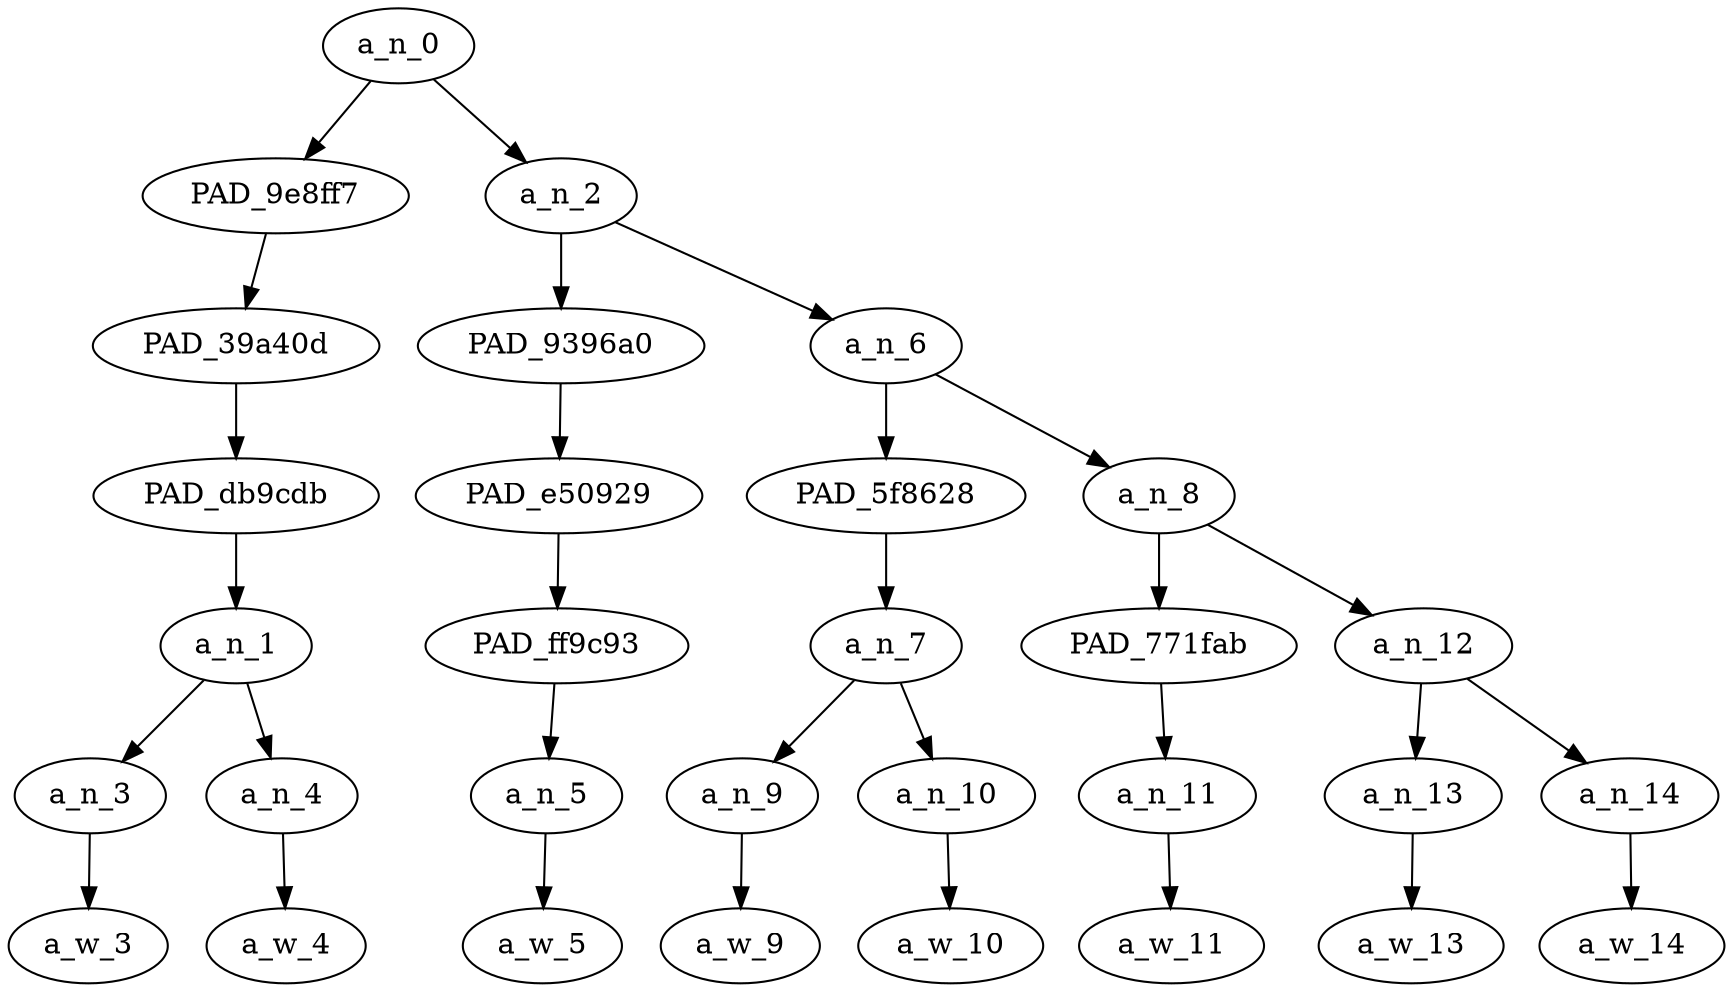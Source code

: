 strict digraph "" {
	a_n_0	[div_dir=1,
		index=0,
		level=6,
		pos="1.90625,6!",
		text_span="[0, 1, 2, 3, 4, 5, 6, 7]",
		value=1.00000002];
	PAD_9e8ff7	[div_dir=1,
		index=0,
		level=5,
		pos="0.5,5!",
		text_span="[0, 1]",
		value=0.20022900];
	a_n_0 -> PAD_9e8ff7;
	a_n_2	[div_dir=1,
		index=1,
		level=5,
		pos="3.3125,5!",
		text_span="[2, 3, 4, 5, 6, 7]",
		value=0.79897579];
	a_n_0 -> a_n_2;
	PAD_39a40d	[div_dir=1,
		index=0,
		level=4,
		pos="0.5,4!",
		text_span="[0, 1]",
		value=0.20022900];
	PAD_9e8ff7 -> PAD_39a40d;
	PAD_db9cdb	[div_dir=1,
		index=0,
		level=3,
		pos="0.5,3!",
		text_span="[0, 1]",
		value=0.20022900];
	PAD_39a40d -> PAD_db9cdb;
	a_n_1	[div_dir=1,
		index=0,
		level=2,
		pos="0.5,2!",
		text_span="[0, 1]",
		value=0.20022900];
	PAD_db9cdb -> a_n_1;
	a_n_3	[div_dir=1,
		index=0,
		level=1,
		pos="0.0,1!",
		text_span="[0]",
		value=0.09122697];
	a_n_1 -> a_n_3;
	a_n_4	[div_dir=1,
		index=1,
		level=1,
		pos="1.0,1!",
		text_span="[1]",
		value=0.10872705];
	a_n_1 -> a_n_4;
	a_w_3	[div_dir=0,
		index=0,
		level=0,
		pos="0,0!",
		text_span="[0]",
		value=john];
	a_n_3 -> a_w_3;
	a_w_4	[div_dir=0,
		index=1,
		level=0,
		pos="1,0!",
		text_span="[1]",
		value=hughes];
	a_n_4 -> a_w_4;
	PAD_9396a0	[div_dir=1,
		index=1,
		level=4,
		pos="2.0,4!",
		text_span="[2]",
		value=0.09506189];
	a_n_2 -> PAD_9396a0;
	a_n_6	[div_dir=1,
		index=2,
		level=4,
		pos="4.625,4!",
		text_span="[3, 4, 5, 6, 7]",
		value=0.70315873];
	a_n_2 -> a_n_6;
	PAD_e50929	[div_dir=1,
		index=1,
		level=3,
		pos="2.0,3!",
		text_span="[2]",
		value=0.09506189];
	PAD_9396a0 -> PAD_e50929;
	PAD_ff9c93	[div_dir=1,
		index=1,
		level=2,
		pos="2.0,2!",
		text_span="[2]",
		value=0.09506189];
	PAD_e50929 -> PAD_ff9c93;
	a_n_5	[div_dir=1,
		index=2,
		level=1,
		pos="2.0,1!",
		text_span="[2]",
		value=0.09506189];
	PAD_ff9c93 -> a_n_5;
	a_w_5	[div_dir=0,
		index=2,
		level=0,
		pos="2,0!",
		text_span="[2]",
		value=was];
	a_n_5 -> a_w_5;
	PAD_5f8628	[div_dir=1,
		index=2,
		level=3,
		pos="3.5,3!",
		text_span="[3, 4]",
		value=0.24111303];
	a_n_6 -> PAD_5f8628;
	a_n_8	[div_dir=1,
		index=3,
		level=3,
		pos="5.75,3!",
		text_span="[5, 6, 7]",
		value=0.46152638];
	a_n_6 -> a_n_8;
	a_n_7	[div_dir=1,
		index=2,
		level=2,
		pos="3.5,2!",
		text_span="[3, 4]",
		value=0.24111303];
	PAD_5f8628 -> a_n_7;
	a_n_9	[div_dir=1,
		index=3,
		level=1,
		pos="3.0,1!",
		text_span="[3]",
		value=0.10507880];
	a_n_7 -> a_n_9;
	a_n_10	[div_dir=1,
		index=4,
		level=1,
		pos="4.0,1!",
		text_span="[4]",
		value=0.13525266];
	a_n_7 -> a_n_10;
	a_w_9	[div_dir=0,
		index=3,
		level=0,
		pos="3,0!",
		text_span="[3]",
		value=the];
	a_n_9 -> a_w_9;
	a_w_10	[div_dir=0,
		index=4,
		level=0,
		pos="4,0!",
		text_span="[4]",
		value=king];
	a_n_10 -> a_w_10;
	PAD_771fab	[div_dir=1,
		index=3,
		level=2,
		pos="5.0,2!",
		text_span="[5]",
		value=0.10567448];
	a_n_8 -> PAD_771fab;
	a_n_12	[div_dir=-1,
		index=4,
		level=2,
		pos="6.5,2!",
		text_span="[6, 7]",
		value=0.35582355];
	a_n_8 -> a_n_12;
	a_n_11	[div_dir=1,
		index=5,
		level=1,
		pos="5.0,1!",
		text_span="[5]",
		value=0.10567448];
	PAD_771fab -> a_n_11;
	a_w_11	[div_dir=0,
		index=5,
		level=0,
		pos="5,0!",
		text_span="[5]",
		value=of];
	a_n_11 -> a_w_11;
	a_n_13	[div_dir=-1,
		index=6,
		level=1,
		pos="6.0,1!",
		text_span="[6]",
		value=0.17351158];
	a_n_12 -> a_n_13;
	a_n_14	[div_dir=1,
		index=7,
		level=1,
		pos="7.0,1!",
		text_span="[7]",
		value=0.18216398];
	a_n_12 -> a_n_14;
	a_w_13	[div_dir=0,
		index=6,
		level=0,
		pos="6,0!",
		text_span="[6]",
		value=white];
	a_n_13 -> a_w_13;
	a_w_14	[div_dir=0,
		index=7,
		level=0,
		pos="7,0!",
		text_span="[7]",
		value=movies];
	a_n_14 -> a_w_14;
}
